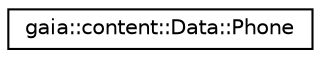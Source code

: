digraph G
{
  edge [fontname="Helvetica",fontsize="10",labelfontname="Helvetica",labelfontsize="10"];
  node [fontname="Helvetica",fontsize="10",shape=record];
  rankdir=LR;
  Node1 [label="gaia::content::Data::Phone",height=0.2,width=0.4,color="black", fillcolor="white", style="filled",URL="$dd/dee/classgaia_1_1content_1_1_data_1_1_phone.html",tooltip="A data kind representing a telephone number."];
}
